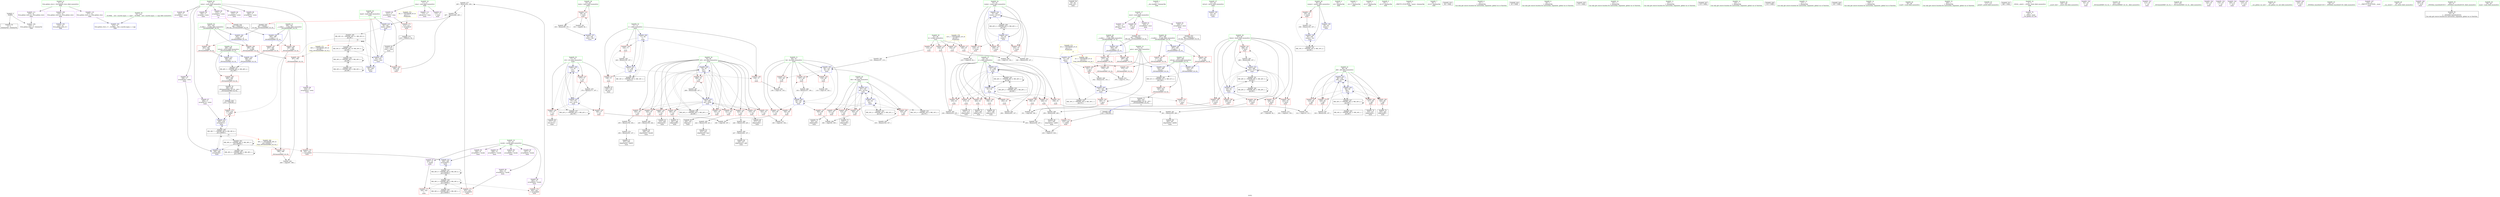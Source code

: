 digraph "SVFG" {
	label="SVFG";

	Node0x55bc95957f80 [shape=record,color=grey,label="{NodeID: 0\nNullPtr}"];
	Node0x55bc95957f80 -> Node0x55bc959839b0[style=solid];
	Node0x55bc95957f80 -> Node0x55bc95985e30[style=solid];
	Node0x55bc95992a30 [shape=record,color=grey,label="{NodeID: 277\n265 = Binary(253, 264, )\n}"];
	Node0x55bc95992a30 -> Node0x55bc95992bb0[style=solid];
	Node0x55bc95985e30 [shape=record,color=blue, style = dotted,label="{NodeID: 194\n416\<--3\nllvm.global_ctors_2\<--dummyVal\nGlob }"];
	Node0x55bc95983110 [shape=record,color=purple,label="{NodeID: 111\n416\<--31\nllvm.global_ctors_2\<--llvm.global_ctors\nGlob }"];
	Node0x55bc95983110 -> Node0x55bc95985e30[style=solid];
	Node0x55bc95981350 [shape=record,color=green,label="{NodeID: 28\n63\<--64\ntesty\<--testy_field_insensitive\nmain\n}"];
	Node0x55bc95981350 -> Node0x55bc959833b0[style=solid];
	Node0x55bc95981350 -> Node0x55bc959860d0[style=solid];
	Node0x55bc95995430 [shape=record,color=grey,label="{NodeID: 305\n119 = cmp(118, 120, )\n}"];
	Node0x55bc95987520 [shape=record,color=blue,label="{NodeID: 222\n89\<--330\nj86\<--inc99\nmain\n}"];
	Node0x55bc95987520 -> Node0x55bc9598a690[style=dashed];
	Node0x55bc95987520 -> Node0x55bc9598a760[style=dashed];
	Node0x55bc95987520 -> Node0x55bc9598a830[style=dashed];
	Node0x55bc95987520 -> Node0x55bc9598a900[style=dashed];
	Node0x55bc95987520 -> Node0x55bc95987380[style=dashed];
	Node0x55bc95987520 -> Node0x55bc95987520[style=dashed];
	Node0x55bc95987520 -> Node0x55bc959a4d80[style=dashed];
	Node0x55bc95988fd0 [shape=record,color=red,label="{NodeID: 139\n193\<--79\n\<--i20\nmain\n}"];
	Node0x55bc95988fd0 -> Node0x55bc95983e20[style=solid];
	Node0x55bc95983bb0 [shape=record,color=black,label="{NodeID: 56\n60\<--92\nmain_ret\<--\nmain\n}"];
	Node0x55bc959a6b80 [shape=record,color=black,label="{NodeID: 333\nMR_14V_2 = PHI(MR_14V_4, MR_14V_1, )\npts\{70 \}\n}"];
	Node0x55bc959a6b80 -> Node0x55bc95986270[style=dashed];
	Node0x55bc9598a690 [shape=record,color=red,label="{NodeID: 167\n310\<--89\n\<--j86\nmain\n}"];
	Node0x55bc9598a690 -> Node0x55bc95994cb0[style=solid];
	Node0x55bc95985270 [shape=record,color=purple,label="{NodeID: 84\n211\<--11\narrayidx35\<--cena\nmain\n}"];
	Node0x55bc95985270 -> Node0x55bc9598a9d0[style=solid];
	Node0x55bc9597a970 [shape=record,color=green,label="{NodeID: 1\n7\<--1\n__dso_handle\<--dummyObj\nGlob }"];
	Node0x55bc95992bb0 [shape=record,color=grey,label="{NodeID: 278\n267 = Binary(266, 265, )\n}"];
	Node0x55bc95992bb0 -> Node0x55bc95986ea0[style=solid];
	Node0x55bc95985f30 [shape=record,color=blue,label="{NodeID: 195\n61\<--92\nretval\<--\nmain\n}"];
	Node0x55bc95983210 [shape=record,color=purple,label="{NodeID: 112\n141\<--8\nadd.ptr\<--musi\nmain\n}"];
	Node0x55bc95981420 [shape=record,color=green,label="{NodeID: 29\n65\<--66\nnumer\<--numer_field_insensitive\nmain\n}"];
	Node0x55bc95981420 -> Node0x55bc95987c50[style=solid];
	Node0x55bc95981420 -> Node0x55bc95986000[style=solid];
	Node0x55bc95981420 -> Node0x55bc959861a0[style=solid];
	Node0x55bc959955b0 [shape=record,color=grey,label="{NodeID: 306\n207 = cmp(206, 92, )\n}"];
	Node0x55bc959875f0 [shape=record,color=blue,label="{NodeID: 223\n87\<--335\ni82\<--inc102\nmain\n}"];
	Node0x55bc959875f0 -> Node0x55bc9598a350[style=dashed];
	Node0x55bc959875f0 -> Node0x55bc9598a420[style=dashed];
	Node0x55bc959875f0 -> Node0x55bc9598a4f0[style=dashed];
	Node0x55bc959875f0 -> Node0x55bc9598a5c0[style=dashed];
	Node0x55bc959875f0 -> Node0x55bc959872b0[style=dashed];
	Node0x55bc959875f0 -> Node0x55bc959875f0[style=dashed];
	Node0x55bc959875f0 -> Node0x55bc959a9880[style=dashed];
	Node0x55bc959890a0 [shape=record,color=red,label="{NodeID: 140\n209\<--79\n\<--i20\nmain\n}"];
	Node0x55bc959890a0 -> Node0x55bc95983fc0[style=solid];
	Node0x55bc95983c80 [shape=record,color=black,label="{NodeID: 57\n139\<--138\nidx.ext\<--\nmain\n}"];
	Node0x55bc959a7080 [shape=record,color=black,label="{NodeID: 334\nMR_16V_2 = PHI(MR_16V_4, MR_16V_1, )\npts\{72 \}\n}"];
	Node0x55bc959a7080 -> Node0x55bc95986340[style=dashed];
	Node0x55bc9598a760 [shape=record,color=red,label="{NodeID: 168\n317\<--89\n\<--j86\nmain\n}"];
	Node0x55bc9598a760 -> Node0x55bc95984a50[style=solid];
	Node0x55bc95985340 [shape=record,color=purple,label="{NodeID: 85\n247\<--14\narrayidx50\<--wynik\nmain\n}"];
	Node0x55bc9595e1e0 [shape=record,color=green,label="{NodeID: 2\n19\<--1\n.str\<--dummyObj\nGlob }"];
	Node0x55bc95992d30 [shape=record,color=grey,label="{NodeID: 279\n106 = Binary(105, 107, )\n}"];
	Node0x55bc95992d30 -> Node0x55bc959861a0[style=solid];
	Node0x55bc95986000 [shape=record,color=blue,label="{NodeID: 196\n65\<--92\nnumer\<--\nmain\n}"];
	Node0x55bc95986000 -> Node0x55bc959a6680[style=dashed];
	Node0x55bc959832e0 [shape=record,color=purple,label="{NodeID: 113\n173\<--11\nadd.ptr15\<--cena\nmain\n}"];
	Node0x55bc959814f0 [shape=record,color=green,label="{NodeID: 30\n67\<--68\nk\<--k_field_insensitive\nmain\n}"];
	Node0x55bc959814f0 -> Node0x55bc95987d20[style=solid];
	Node0x55bc959814f0 -> Node0x55bc95987df0[style=solid];
	Node0x55bc959814f0 -> Node0x55bc95987ec0[style=solid];
	Node0x55bc959814f0 -> Node0x55bc95987f90[style=solid];
	Node0x55bc95995730 [shape=record,color=grey,label="{NodeID: 307\n219 = cmp(218, 92, )\n}"];
	Node0x55bc959876c0 [shape=record,color=blue,label="{NodeID: 224\n75\<--340\nrunda\<--inc105\nmain\n}"];
	Node0x55bc959876c0 -> Node0x55bc95988a20[style=dashed];
	Node0x55bc959876c0 -> Node0x55bc95988af0[style=dashed];
	Node0x55bc959876c0 -> Node0x55bc95988bc0[style=dashed];
	Node0x55bc959876c0 -> Node0x55bc959876c0[style=dashed];
	Node0x55bc959876c0 -> Node0x55bc959a7a80[style=dashed];
	Node0x55bc95989170 [shape=record,color=red,label="{NodeID: 141\n221\<--79\n\<--i20\nmain\n}"];
	Node0x55bc95989170 -> Node0x55bc95993630[style=solid];
	Node0x55bc95983d50 [shape=record,color=black,label="{NodeID: 58\n171\<--170\nidx.ext14\<--\nmain\n}"];
	Node0x55bc959a7580 [shape=record,color=black,label="{NodeID: 335\nMR_18V_2 = PHI(MR_18V_4, MR_18V_1, )\npts\{74 \}\n}"];
	Node0x55bc959a7580 -> Node0x55bc959864e0[style=dashed];
	Node0x55bc9598a830 [shape=record,color=red,label="{NodeID: 169\n324\<--89\n\<--j86\nmain\n}"];
	Node0x55bc9598a830 -> Node0x55bc95984bf0[style=solid];
	Node0x55bc95985410 [shape=record,color=purple,label="{NodeID: 86\n252\<--14\narrayidx53\<--wynik\nmain\n}"];
	Node0x55bc95985410 -> Node0x55bc9598ab70[style=solid];
	Node0x55bc9595b9c0 [shape=record,color=green,label="{NodeID: 3\n21\<--1\n.str.1\<--dummyObj\nGlob }"];
	Node0x55bc959b0180 [shape=record,color=black,label="{NodeID: 363\nMR_41V_3 = PHI(MR_41V_4, MR_41V_2, )\npts\{364 \}\n}"];
	Node0x55bc959b0180 -> Node0x55bc9598af80[style=dashed];
	Node0x55bc95992eb0 [shape=record,color=grey,label="{NodeID: 280\n226 = Binary(159, 225, )\n}"];
	Node0x55bc95992eb0 -> Node0x55bc95994530[style=solid];
	Node0x55bc959860d0 [shape=record,color=blue,label="{NodeID: 197\n63\<--100\ntesty\<--dec\nmain\n}"];
	Node0x55bc959860d0 -> Node0x55bc959833b0[style=dashed];
	Node0x55bc959860d0 -> Node0x55bc959860d0[style=dashed];
	Node0x55bc959833b0 [shape=record,color=red,label="{NodeID: 114\n99\<--63\n\<--testy\nmain\n}"];
	Node0x55bc959833b0 -> Node0x55bc959937b0[style=solid];
	Node0x55bc959833b0 -> Node0x55bc95994e30[style=solid];
	Node0x55bc959815c0 [shape=record,color=green,label="{NodeID: 31\n69\<--70\nile\<--ile_field_insensitive\nmain\n}"];
	Node0x55bc959815c0 -> Node0x55bc95988060[style=solid];
	Node0x55bc959815c0 -> Node0x55bc95988130[style=solid];
	Node0x55bc959815c0 -> Node0x55bc95988200[style=solid];
	Node0x55bc959815c0 -> Node0x55bc959882d0[style=solid];
	Node0x55bc959815c0 -> Node0x55bc959883a0[style=solid];
	Node0x55bc959815c0 -> Node0x55bc95988470[style=solid];
	Node0x55bc959815c0 -> Node0x55bc95986270[style=solid];
	Node0x55bc959815c0 -> Node0x55bc95986680[style=solid];
	Node0x55bc959958b0 [shape=record,color=grey,label="{NodeID: 308\n155 = cmp(153, 154, )\n}"];
	Node0x55bc95987790 [shape=record,color=blue,label="{NodeID: 225\n365\<--361\n__a.addr\<--__a\n_ZSt3minIiERKT_S2_S2_\n}"];
	Node0x55bc95987790 -> Node0x55bc9598b050[style=dashed];
	Node0x55bc95987790 -> Node0x55bc9598b120[style=dashed];
	Node0x55bc95989240 [shape=record,color=red,label="{NodeID: 142\n225\<--79\n\<--i20\nmain\n}"];
	Node0x55bc95989240 -> Node0x55bc95992eb0[style=solid];
	Node0x55bc95983e20 [shape=record,color=black,label="{NodeID: 59\n194\<--193\nidxprom\<--\nmain\n}"];
	Node0x55bc959a7a80 [shape=record,color=black,label="{NodeID: 336\nMR_20V_2 = PHI(MR_20V_4, MR_20V_1, )\npts\{76 \}\n}"];
	Node0x55bc959a7a80 -> Node0x55bc959865b0[style=dashed];
	Node0x55bc9598a900 [shape=record,color=red,label="{NodeID: 170\n329\<--89\n\<--j86\nmain\n}"];
	Node0x55bc9598a900 -> Node0x55bc95994830[style=solid];
	Node0x55bc959854e0 [shape=record,color=purple,label="{NodeID: 87\n258\<--14\narrayidx57\<--wynik\nmain\n}"];
	Node0x55bc9595ba50 [shape=record,color=green,label="{NodeID: 4\n23\<--1\n.str.2\<--dummyObj\nGlob }"];
	Node0x55bc95993030 [shape=record,color=grey,label="{NodeID: 281\n261 = Binary(259, 260, )\n}"];
	Node0x55bc95993030 -> Node0x55bc95984570[style=solid];
	Node0x55bc959861a0 [shape=record,color=blue,label="{NodeID: 198\n65\<--106\nnumer\<--inc\nmain\n}"];
	Node0x55bc959861a0 -> Node0x55bc959a6680[style=dashed];
	Node0x55bc95987c50 [shape=record,color=red,label="{NodeID: 115\n105\<--65\n\<--numer\nmain\n}"];
	Node0x55bc95987c50 -> Node0x55bc95992d30[style=solid];
	Node0x55bc95981690 [shape=record,color=green,label="{NodeID: 32\n71\<--72\ni\<--i_field_insensitive\nmain\n}"];
	Node0x55bc95981690 -> Node0x55bc95988540[style=solid];
	Node0x55bc95981690 -> Node0x55bc95988610[style=solid];
	Node0x55bc95981690 -> Node0x55bc959886e0[style=solid];
	Node0x55bc95981690 -> Node0x55bc95986340[style=solid];
	Node0x55bc95981690 -> Node0x55bc95986410[style=solid];
	Node0x55bc95995a30 [shape=record,color=grey,label="{NodeID: 309\n191 = cmp(189, 190, )\n}"];
	Node0x55bc95987860 [shape=record,color=blue,label="{NodeID: 226\n367\<--362\n__b.addr\<--__b\n_ZSt3minIiERKT_S2_S2_\n}"];
	Node0x55bc95987860 -> Node0x55bc9598b1f0[style=dashed];
	Node0x55bc95987860 -> Node0x55bc9598b2c0[style=dashed];
	Node0x55bc95989310 [shape=record,color=red,label="{NodeID: 143\n244\<--79\n\<--i20\nmain\n}"];
	Node0x55bc95989310 -> Node0x55bc95993c30[style=solid];
	Node0x55bc95983ef0 [shape=record,color=black,label="{NodeID: 60\n197\<--196\nidxprom27\<--\nmain\n}"];
	Node0x55bc959a7f80 [shape=record,color=black,label="{NodeID: 337\nMR_22V_2 = PHI(MR_22V_3, MR_22V_1, )\npts\{78 \}\n}"];
	Node0x55bc959a7f80 -> Node0x55bc95986820[style=dashed];
	Node0x55bc959a7f80 -> Node0x55bc959a7f80[style=dashed];
	Node0x55bc9598a9d0 [shape=record,color=red,label="{NodeID: 171\n212\<--211\n\<--arrayidx35\nmain\n}"];
	Node0x55bc9598a9d0 -> Node0x55bc95992010[style=solid];
	Node0x55bc959855b0 [shape=record,color=purple,label="{NodeID: 88\n263\<--14\narrayidx60\<--wynik\nmain\n}"];
	Node0x55bc959855b0 -> Node0x55bc9598ac40[style=solid];
	Node0x55bc9595bae0 [shape=record,color=green,label="{NodeID: 5\n25\<--1\n.str.3\<--dummyObj\nGlob }"];
	Node0x55bc959931b0 [shape=record,color=grey,label="{NodeID: 282\n116 = Binary(107, 115, )\n}"];
	Node0x55bc959931b0 -> Node0x55bc95986270[style=solid];
	Node0x55bc95986270 [shape=record,color=blue,label="{NodeID: 199\n69\<--116\nile\<--shl\nmain\n}"];
	Node0x55bc95986270 -> Node0x55bc95988060[style=dashed];
	Node0x55bc95986270 -> Node0x55bc95988130[style=dashed];
	Node0x55bc95986270 -> Node0x55bc95988200[style=dashed];
	Node0x55bc95986270 -> Node0x55bc95986680[style=dashed];
	Node0x55bc95986270 -> Node0x55bc959a6b80[style=dashed];
	Node0x55bc95987d20 [shape=record,color=red,label="{NodeID: 116\n115\<--67\n\<--k\nmain\n}"];
	Node0x55bc95987d20 -> Node0x55bc959931b0[style=solid];
	Node0x55bc95981760 [shape=record,color=green,label="{NodeID: 33\n73\<--74\ngora\<--gora_field_insensitive\nmain\n}"];
	Node0x55bc95981760 -> Node0x55bc959887b0[style=solid];
	Node0x55bc95981760 -> Node0x55bc95988880[style=solid];
	Node0x55bc95981760 -> Node0x55bc95988950[style=solid];
	Node0x55bc95981760 -> Node0x55bc959864e0[style=solid];
	Node0x55bc95981760 -> Node0x55bc95986750[style=solid];
	Node0x55bc95995bb0 [shape=record,color=grey,label="{NodeID: 310\n375 = cmp(372, 374, )\n}"];
	Node0x55bc95987930 [shape=record,color=blue,label="{NodeID: 227\n363\<--377\nretval\<--\n_ZSt3minIiERKT_S2_S2_\n}"];
	Node0x55bc95987930 -> Node0x55bc959b0180[style=dashed];
	Node0x55bc959893e0 [shape=record,color=red,label="{NodeID: 144\n254\<--79\n\<--i20\nmain\n}"];
	Node0x55bc959893e0 -> Node0x55bc959928b0[style=solid];
	Node0x55bc95983fc0 [shape=record,color=black,label="{NodeID: 61\n210\<--209\nidxprom34\<--\nmain\n}"];
	Node0x55bc959a8480 [shape=record,color=black,label="{NodeID: 338\nMR_24V_2 = PHI(MR_24V_3, MR_24V_1, )\npts\{80 \}\n}"];
	Node0x55bc959a8480 -> Node0x55bc959869c0[style=dashed];
	Node0x55bc959a8480 -> Node0x55bc959a8480[style=dashed];
	Node0x55bc9598aaa0 [shape=record,color=red,label="{NodeID: 172\n233\<--230\n\<--call44\nmain\n}"];
	Node0x55bc9598aaa0 -> Node0x55bc95995d30[style=solid];
	Node0x55bc95985680 [shape=record,color=purple,label="{NodeID: 89\n323\<--14\narrayidx95\<--wynik\nmain\n}"];
	Node0x55bc959801b0 [shape=record,color=green,label="{NodeID: 6\n27\<--1\n__PRETTY_FUNCTION__.main\<--dummyObj\nGlob }"];
	Node0x55bc959b1280 [shape=record,color=yellow,style=double,label="{NodeID: 366\n2V_1 = ENCHI(MR_2V_0)\npts\{10 \}\nFun[_ZSt3minIiERKT_S2_S2_]}"];
	Node0x55bc959b1280 -> Node0x55bc9598b390[style=dashed];
	Node0x55bc959b1280 -> Node0x55bc9598b460[style=dashed];
	Node0x55bc95993330 [shape=record,color=grey,label="{NodeID: 283\n146 = Binary(145, 107, )\n}"];
	Node0x55bc95993330 -> Node0x55bc95986410[style=solid];
	Node0x55bc95986340 [shape=record,color=blue,label="{NodeID: 200\n71\<--92\ni\<--\nmain\n}"];
	Node0x55bc95986340 -> Node0x55bc95988540[style=dashed];
	Node0x55bc95986340 -> Node0x55bc95988610[style=dashed];
	Node0x55bc95986340 -> Node0x55bc959886e0[style=dashed];
	Node0x55bc95986340 -> Node0x55bc95986410[style=dashed];
	Node0x55bc95986340 -> Node0x55bc959a7080[style=dashed];
	Node0x55bc95987df0 [shape=record,color=red,label="{NodeID: 117\n149\<--67\n\<--k\nmain\n}"];
	Node0x55bc95987df0 -> Node0x55bc959864e0[style=solid];
	Node0x55bc95981830 [shape=record,color=green,label="{NodeID: 34\n75\<--76\nrunda\<--runda_field_insensitive\nmain\n}"];
	Node0x55bc95981830 -> Node0x55bc95988a20[style=solid];
	Node0x55bc95981830 -> Node0x55bc95988af0[style=solid];
	Node0x55bc95981830 -> Node0x55bc95988bc0[style=solid];
	Node0x55bc95981830 -> Node0x55bc959865b0[style=solid];
	Node0x55bc95981830 -> Node0x55bc959876c0[style=solid];
	Node0x55bc95995d30 [shape=record,color=grey,label="{NodeID: 311\n239 = cmp(233, 238, )\n}"];
	Node0x55bc95987a00 [shape=record,color=blue,label="{NodeID: 228\n363\<--380\nretval\<--\n_ZSt3minIiERKT_S2_S2_\n}"];
	Node0x55bc95987a00 -> Node0x55bc959b0180[style=dashed];
	Node0x55bc959894b0 [shape=record,color=red,label="{NodeID: 145\n270\<--79\n\<--i20\nmain\n}"];
	Node0x55bc959894b0 -> Node0x55bc95984640[style=solid];
	Node0x55bc95984090 [shape=record,color=black,label="{NodeID: 62\n216\<--215\nconv\<--cond\nmain\n}"];
	Node0x55bc95984090 -> Node0x55bc95986d00[style=solid];
	Node0x55bc959a8980 [shape=record,color=black,label="{NodeID: 339\nMR_26V_2 = PHI(MR_26V_3, MR_26V_1, )\npts\{82 \}\n}"];
	Node0x55bc959a8980 -> Node0x55bc959a3580[style=dashed];
	Node0x55bc9598ab70 [shape=record,color=red,label="{NodeID: 173\n253\<--252\n\<--arrayidx53\nmain\n}"];
	Node0x55bc9598ab70 -> Node0x55bc95992a30[style=solid];
	Node0x55bc95985750 [shape=record,color=purple,label="{NodeID: 90\n326\<--14\narrayidx97\<--wynik\nmain\n}"];
	Node0x55bc95985750 -> Node0x55bc95987450[style=solid];
	Node0x55bc95980240 [shape=record,color=green,label="{NodeID: 7\n29\<--1\n.str.4\<--dummyObj\nGlob }"];
	Node0x55bc959934b0 [shape=record,color=grey,label="{NodeID: 284\n294 = Binary(293, 107, )\n}"];
	Node0x55bc959934b0 -> Node0x55bc95987110[style=solid];
	Node0x55bc95986410 [shape=record,color=blue,label="{NodeID: 201\n71\<--146\ni\<--inc5\nmain\n}"];
	Node0x55bc95986410 -> Node0x55bc95988540[style=dashed];
	Node0x55bc95986410 -> Node0x55bc95988610[style=dashed];
	Node0x55bc95986410 -> Node0x55bc959886e0[style=dashed];
	Node0x55bc95986410 -> Node0x55bc95986410[style=dashed];
	Node0x55bc95986410 -> Node0x55bc959a7080[style=dashed];
	Node0x55bc95987ec0 [shape=record,color=red,label="{NodeID: 118\n154\<--67\n\<--k\nmain\n}"];
	Node0x55bc95987ec0 -> Node0x55bc959958b0[style=solid];
	Node0x55bc95981900 [shape=record,color=green,label="{NodeID: 35\n77\<--78\ni10\<--i10_field_insensitive\nmain\n}"];
	Node0x55bc95981900 -> Node0x55bc95988c90[style=solid];
	Node0x55bc95981900 -> Node0x55bc95988d60[style=solid];
	Node0x55bc95981900 -> Node0x55bc95988e30[style=solid];
	Node0x55bc95981900 -> Node0x55bc95986820[style=solid];
	Node0x55bc95981900 -> Node0x55bc959868f0[style=solid];
	Node0x55bc95995eb0 [shape=record,color=grey,label="{NodeID: 312\n204 = cmp(203, 159, )\n}"];
	Node0x55bc95987ad0 [shape=record,color=blue,label="{NodeID: 229\n390\<--386\n__a.addr\<--__a\n_ZSt3minIxERKT_S2_S2_\n}"];
	Node0x55bc95987ad0 -> Node0x55bc9598b600[style=dashed];
	Node0x55bc95987ad0 -> Node0x55bc9598b6d0[style=dashed];
	Node0x55bc95989580 [shape=record,color=red,label="{NodeID: 146\n280\<--79\n\<--i20\nmain\n}"];
	Node0x55bc95989580 -> Node0x55bc959847e0[style=solid];
	Node0x55bc95984160 [shape=record,color=black,label="{NodeID: 63\n223\<--222\nidxprom39\<--mul\nmain\n}"];
	Node0x55bc959c9f40 [shape=record,color=black,label="{NodeID: 423\n94 = PHI()\n}"];
	Node0x55bc959a8e80 [shape=record,color=black,label="{NodeID: 340\nMR_28V_2 = PHI(MR_28V_3, MR_28V_1, )\npts\{84 \}\n}"];
	Node0x55bc959a8e80 -> Node0x55bc959a8e80[style=dashed];
	Node0x55bc959a8e80 -> Node0x55bc959ac580[style=dashed];
	Node0x55bc9598ac40 [shape=record,color=red,label="{NodeID: 174\n264\<--263\n\<--arrayidx60\nmain\n}"];
	Node0x55bc9598ac40 -> Node0x55bc95992a30[style=solid];
	Node0x55bc95985820 [shape=record,color=purple,label="{NodeID: 91\n343\<--14\n\<--wynik\nmain\n}"];
	Node0x55bc95985820 -> Node0x55bc9598aeb0[style=solid];
	Node0x55bc959802d0 [shape=record,color=green,label="{NodeID: 8\n32\<--1\n\<--dummyObj\nCan only get source location for instruction, argument, global var or function.}"];
	Node0x55bc959b1440 [shape=record,color=yellow,style=double,label="{NodeID: 368\n38V_1 = ENCHI(MR_38V_0)\npts\{180000 \}\nFun[_ZSt3minIxERKT_S2_S2_]}"];
	Node0x55bc959b1440 -> Node0x55bc9598ba10[style=dashed];
	Node0x55bc95993630 [shape=record,color=grey,label="{NodeID: 285\n222 = Binary(159, 221, )\n}"];
	Node0x55bc95993630 -> Node0x55bc95984160[style=solid];
	Node0x55bc959864e0 [shape=record,color=blue,label="{NodeID: 202\n73\<--149\ngora\<--\nmain\n}"];
	Node0x55bc959864e0 -> Node0x55bc959887b0[style=dashed];
	Node0x55bc959864e0 -> Node0x55bc95986750[style=dashed];
	Node0x55bc959864e0 -> Node0x55bc959a7580[style=dashed];
	Node0x55bc95987f90 [shape=record,color=red,label="{NodeID: 119\n234\<--67\n\<--k\nmain\n}"];
	Node0x55bc95987f90 -> Node0x55bc959940b0[style=solid];
	Node0x55bc959819d0 [shape=record,color=green,label="{NodeID: 36\n79\<--80\ni20\<--i20_field_insensitive\nmain\n}"];
	Node0x55bc959819d0 -> Node0x55bc95988f00[style=solid];
	Node0x55bc959819d0 -> Node0x55bc95988fd0[style=solid];
	Node0x55bc959819d0 -> Node0x55bc959890a0[style=solid];
	Node0x55bc959819d0 -> Node0x55bc95989170[style=solid];
	Node0x55bc959819d0 -> Node0x55bc95989240[style=solid];
	Node0x55bc959819d0 -> Node0x55bc95989310[style=solid];
	Node0x55bc959819d0 -> Node0x55bc959893e0[style=solid];
	Node0x55bc959819d0 -> Node0x55bc959894b0[style=solid];
	Node0x55bc959819d0 -> Node0x55bc95989580[style=solid];
	Node0x55bc959819d0 -> Node0x55bc95989650[style=solid];
	Node0x55bc959819d0 -> Node0x55bc959869c0[style=solid];
	Node0x55bc959819d0 -> Node0x55bc959871e0[style=solid];
	Node0x55bc95996030 [shape=record,color=grey,label="{NodeID: 313\n185 = cmp(183, 184, )\n}"];
	Node0x55bc95987ba0 [shape=record,color=blue,label="{NodeID: 230\n392\<--387\n__b.addr\<--__b\n_ZSt3minIxERKT_S2_S2_\n}"];
	Node0x55bc95987ba0 -> Node0x55bc9598b7a0[style=dashed];
	Node0x55bc95987ba0 -> Node0x55bc9598b870[style=dashed];
	Node0x55bc95989650 [shape=record,color=red,label="{NodeID: 147\n298\<--79\n\<--i20\nmain\n}"];
	Node0x55bc95989650 -> Node0x55bc95993930[style=solid];
	Node0x55bc95984230 [shape=record,color=black,label="{NodeID: 64\n228\<--227\nidxprom42\<--add\nmain\n}"];
	Node0x55bc959ca040 [shape=record,color=black,label="{NodeID: 424\n43 = PHI()\n}"];
	Node0x55bc959a9380 [shape=record,color=black,label="{NodeID: 341\nMR_30V_2 = PHI(MR_30V_3, MR_30V_1, )\npts\{86 \}\n}"];
	Node0x55bc959a9380 -> Node0x55bc959a9380[style=dashed];
	Node0x55bc959a9380 -> Node0x55bc959aca80[style=dashed];
	Node0x55bc9598ad10 [shape=record,color=red,label="{NodeID: 175\n279\<--276\n\<--call68\nmain\n}"];
	Node0x55bc9598ad10 -> Node0x55bc95986f70[style=solid];
	Node0x55bc959858f0 [shape=record,color=purple,label="{NodeID: 92\n195\<--17\narrayidx\<--nowy\nmain\n}"];
	Node0x55bc95980360 [shape=record,color=green,label="{NodeID: 9\n92\<--1\n\<--dummyObj\nCan only get source location for instruction, argument, global var or function.}"];
	Node0x55bc959937b0 [shape=record,color=grey,label="{NodeID: 286\n100 = Binary(99, 101, )\n}"];
	Node0x55bc959937b0 -> Node0x55bc959860d0[style=solid];
	Node0x55bc959865b0 [shape=record,color=blue,label="{NodeID: 203\n75\<--92\nrunda\<--\nmain\n}"];
	Node0x55bc959865b0 -> Node0x55bc95988a20[style=dashed];
	Node0x55bc959865b0 -> Node0x55bc95988af0[style=dashed];
	Node0x55bc959865b0 -> Node0x55bc95988bc0[style=dashed];
	Node0x55bc959865b0 -> Node0x55bc959876c0[style=dashed];
	Node0x55bc959865b0 -> Node0x55bc959a7a80[style=dashed];
	Node0x55bc95988060 [shape=record,color=red,label="{NodeID: 120\n118\<--69\n\<--ile\nmain\n}"];
	Node0x55bc95988060 -> Node0x55bc95995430[style=solid];
	Node0x55bc95981aa0 [shape=record,color=green,label="{NodeID: 37\n81\<--82\nj\<--j_field_insensitive\nmain\n}"];
	Node0x55bc95981aa0 -> Node0x55bc95989720[style=solid];
	Node0x55bc95981aa0 -> Node0x55bc959897f0[style=solid];
	Node0x55bc95981aa0 -> Node0x55bc959898c0[style=solid];
	Node0x55bc95981aa0 -> Node0x55bc95989990[style=solid];
	Node0x55bc95981aa0 -> Node0x55bc95989a60[style=solid];
	Node0x55bc95981aa0 -> Node0x55bc95989b30[style=solid];
	Node0x55bc95981aa0 -> Node0x55bc95989c00[style=solid];
	Node0x55bc95981aa0 -> Node0x55bc95989cd0[style=solid];
	Node0x55bc95981aa0 -> Node0x55bc95986a90[style=solid];
	Node0x55bc95981aa0 -> Node0x55bc95987110[style=solid];
	Node0x55bc9598fb40 [shape=record,color=blue,label="{NodeID: 231\n388\<--402\nretval\<--\n_ZSt3minIxERKT_S2_S2_\n}"];
	Node0x55bc9598fb40 -> Node0x55bc959a1780[style=dashed];
	Node0x55bc95989720 [shape=record,color=red,label="{NodeID: 148\n189\<--81\n\<--j\nmain\n}"];
	Node0x55bc95989720 -> Node0x55bc95995a30[style=solid];
	Node0x55bc95984300 [shape=record,color=black,label="{NodeID: 65\n246\<--245\nidxprom49\<--mul48\nmain\n}"];
	Node0x55bc959ca140 [shape=record,color=black,label="{NodeID: 425\n175 = PHI()\n}"];
	Node0x55bc959a9880 [shape=record,color=black,label="{NodeID: 342\nMR_32V_2 = PHI(MR_32V_3, MR_32V_1, )\npts\{88 \}\n}"];
	Node0x55bc959a9880 -> Node0x55bc959872b0[style=dashed];
	Node0x55bc959a9880 -> Node0x55bc959a9880[style=dashed];
	Node0x55bc9598ade0 [shape=record,color=red,label="{NodeID: 176\n320\<--319\n\<--arrayidx93\nmain\n}"];
	Node0x55bc9598ade0 -> Node0x55bc95987450[style=solid];
	Node0x55bc959859c0 [shape=record,color=purple,label="{NodeID: 93\n198\<--17\narrayidx28\<--nowy\nmain\n}"];
	Node0x55bc959859c0 -> Node0x55bc95986b60[style=solid];
	Node0x55bc959803f0 [shape=record,color=green,label="{NodeID: 10\n101\<--1\n\<--dummyObj\nCan only get source location for instruction, argument, global var or function.}"];
	Node0x55bc95993930 [shape=record,color=grey,label="{NodeID: 287\n299 = Binary(298, 107, )\n}"];
	Node0x55bc95993930 -> Node0x55bc959871e0[style=solid];
	Node0x55bc95986680 [shape=record,color=blue,label="{NodeID: 204\n69\<--158\nile\<--div\nmain\n}"];
	Node0x55bc95986680 -> Node0x55bc95988200[style=dashed];
	Node0x55bc95986680 -> Node0x55bc959882d0[style=dashed];
	Node0x55bc95986680 -> Node0x55bc959883a0[style=dashed];
	Node0x55bc95986680 -> Node0x55bc95988470[style=dashed];
	Node0x55bc95986680 -> Node0x55bc95986680[style=dashed];
	Node0x55bc95986680 -> Node0x55bc959a6b80[style=dashed];
	Node0x55bc95988130 [shape=record,color=red,label="{NodeID: 121\n135\<--69\n\<--ile\nmain\n}"];
	Node0x55bc95988130 -> Node0x55bc959952b0[style=solid];
	Node0x55bc95981b70 [shape=record,color=green,label="{NodeID: 38\n83\<--84\nbiore\<--biore_field_insensitive\nmain\n}"];
	Node0x55bc95981b70 -> Node0x55bc95989da0[style=solid];
	Node0x55bc95981b70 -> Node0x55bc95989e70[style=solid];
	Node0x55bc95981b70 -> Node0x55bc95989f40[style=solid];
	Node0x55bc95981b70 -> Node0x55bc9598a010[style=solid];
	Node0x55bc95981b70 -> Node0x55bc9598a0e0[style=solid];
	Node0x55bc95981b70 -> Node0x55bc9598a1b0[style=solid];
	Node0x55bc95981b70 -> Node0x55bc95986c30[style=solid];
	Node0x55bc95981b70 -> Node0x55bc95987040[style=solid];
	Node0x55bc9598fc10 [shape=record,color=blue,label="{NodeID: 232\n388\<--405\nretval\<--\n_ZSt3minIxERKT_S2_S2_\n}"];
	Node0x55bc9598fc10 -> Node0x55bc959a1780[style=dashed];
	Node0x55bc959897f0 [shape=record,color=red,label="{NodeID: 149\n196\<--81\n\<--j\nmain\n}"];
	Node0x55bc959897f0 -> Node0x55bc95983ef0[style=solid];
	Node0x55bc959843d0 [shape=record,color=black,label="{NodeID: 66\n251\<--250\nidxprom52\<--add51\nmain\n}"];
	Node0x55bc959ca240 [shape=record,color=black,label="{NodeID: 426\n230 = PHI(360, )\n}"];
	Node0x55bc959ca240 -> Node0x55bc9598aaa0[style=solid];
	Node0x55bc959a9d80 [shape=record,color=black,label="{NodeID: 343\nMR_34V_2 = PHI(MR_34V_3, MR_34V_1, )\npts\{90 \}\n}"];
	Node0x55bc959a9d80 -> Node0x55bc959a4d80[style=dashed];
	Node0x55bc9598aeb0 [shape=record,color=red,label="{NodeID: 177\n344\<--343\n\<--\nmain\n}"];
	Node0x55bc95985a90 [shape=record,color=purple,label="{NodeID: 94\n272\<--17\narrayidx65\<--nowy\nmain\n}"];
	Node0x55bc95980480 [shape=record,color=green,label="{NodeID: 11\n107\<--1\n\<--dummyObj\nCan only get source location for instruction, argument, global var or function.}"];
	Node0x55bc959b1710 [shape=record,color=yellow,style=double,label="{NodeID: 371\n30V_1 = ENCHI(MR_30V_0)\npts\{86 \}\nFun[_ZSt3minIxERKT_S2_S2_]}"];
	Node0x55bc959b1710 -> Node0x55bc9598b940[style=dashed];
	Node0x55bc95993ab0 [shape=record,color=grey,label="{NodeID: 288\n250 = Binary(248, 249, )\n}"];
	Node0x55bc95993ab0 -> Node0x55bc959843d0[style=solid];
	Node0x55bc95986750 [shape=record,color=blue,label="{NodeID: 205\n73\<--162\ngora\<--dec9\nmain\n}"];
	Node0x55bc95986750 -> Node0x55bc959887b0[style=dashed];
	Node0x55bc95986750 -> Node0x55bc95988880[style=dashed];
	Node0x55bc95986750 -> Node0x55bc95988950[style=dashed];
	Node0x55bc95986750 -> Node0x55bc95986750[style=dashed];
	Node0x55bc95986750 -> Node0x55bc959a7580[style=dashed];
	Node0x55bc95988200 [shape=record,color=red,label="{NodeID: 122\n157\<--69\n\<--ile\nmain\n}"];
	Node0x55bc95988200 -> Node0x55bc959949b0[style=solid];
	Node0x55bc95981c40 [shape=record,color=green,label="{NodeID: 39\n85\<--86\nkand\<--kand_field_insensitive\nmain\n|{|<s4>10}}"];
	Node0x55bc95981c40 -> Node0x55bc9598a280[style=solid];
	Node0x55bc95981c40 -> Node0x55bc95986d00[style=solid];
	Node0x55bc95981c40 -> Node0x55bc95986dd0[style=solid];
	Node0x55bc95981c40 -> Node0x55bc95986ea0[style=solid];
	Node0x55bc95981c40:s4 -> Node0x55bc959cacf0[style=solid,color=red];
	Node0x55bc959898c0 [shape=record,color=red,label="{NodeID: 150\n235\<--81\n\<--j\nmain\n}"];
	Node0x55bc959898c0 -> Node0x55bc959940b0[style=solid];
	Node0x55bc959844a0 [shape=record,color=black,label="{NodeID: 67\n257\<--256\nidxprom56\<--add55\nmain\n}"];
	Node0x55bc959ca430 [shape=record,color=black,label="{NodeID: 427\n110 = PHI()\n}"];
	Node0x55bc959aa280 [shape=record,color=black,label="{NodeID: 344\nMR_36V_2 = PHI(MR_36V_3, MR_36V_1, )\npts\{160000 \}\n}"];
	Node0x55bc959aa280 -> Node0x55bc959a5280[style=dashed];
	Node0x55bc9598af80 [shape=record,color=red,label="{NodeID: 178\n383\<--363\n\<--retval\n_ZSt3minIiERKT_S2_S2_\n}"];
	Node0x55bc9598af80 -> Node0x55bc95984cc0[style=solid];
	Node0x55bc95985b60 [shape=record,color=purple,label="{NodeID: 95\n275\<--17\narrayidx67\<--nowy\nmain\n|{<s0>10}}"];
	Node0x55bc95985b60:s0 -> Node0x55bc959cabb0[style=solid,color=red];
	Node0x55bc95980510 [shape=record,color=green,label="{NodeID: 12\n120\<--1\n\<--dummyObj\nCan only get source location for instruction, argument, global var or function.}"];
	Node0x55bc95993c30 [shape=record,color=grey,label="{NodeID: 289\n245 = Binary(159, 244, )\n}"];
	Node0x55bc95993c30 -> Node0x55bc95984300[style=solid];
	Node0x55bc95986820 [shape=record,color=blue,label="{NodeID: 206\n77\<--92\ni10\<--\nmain\n}"];
	Node0x55bc95986820 -> Node0x55bc95988c90[style=dashed];
	Node0x55bc95986820 -> Node0x55bc95988d60[style=dashed];
	Node0x55bc95986820 -> Node0x55bc95988e30[style=dashed];
	Node0x55bc95986820 -> Node0x55bc95986820[style=dashed];
	Node0x55bc95986820 -> Node0x55bc959868f0[style=dashed];
	Node0x55bc95986820 -> Node0x55bc959a7f80[style=dashed];
	Node0x55bc959882d0 [shape=record,color=red,label="{NodeID: 123\n167\<--69\n\<--ile\nmain\n}"];
	Node0x55bc959882d0 -> Node0x55bc95995130[style=solid];
	Node0x55bc95981d10 [shape=record,color=green,label="{NodeID: 40\n87\<--88\ni82\<--i82_field_insensitive\nmain\n}"];
	Node0x55bc95981d10 -> Node0x55bc9598a350[style=solid];
	Node0x55bc95981d10 -> Node0x55bc9598a420[style=solid];
	Node0x55bc95981d10 -> Node0x55bc9598a4f0[style=solid];
	Node0x55bc95981d10 -> Node0x55bc9598a5c0[style=solid];
	Node0x55bc95981d10 -> Node0x55bc959872b0[style=solid];
	Node0x55bc95981d10 -> Node0x55bc959875f0[style=solid];
	Node0x55bc959a1780 [shape=record,color=black,label="{NodeID: 317\nMR_48V_3 = PHI(MR_48V_4, MR_48V_2, )\npts\{389 \}\n}"];
	Node0x55bc959a1780 -> Node0x55bc9598b530[style=dashed];
	Node0x55bc95989990 [shape=record,color=red,label="{NodeID: 151\n248\<--81\n\<--j\nmain\n}"];
	Node0x55bc95989990 -> Node0x55bc95993ab0[style=solid];
	Node0x55bc95984570 [shape=record,color=black,label="{NodeID: 68\n262\<--261\nidxprom59\<--add58\nmain\n}"];
	Node0x55bc959ca500 [shape=record,color=black,label="{NodeID: 428\n114 = PHI()\n}"];
	Node0x55bc959aa780 [shape=record,color=black,label="{NodeID: 345\nMR_38V_2 = PHI(MR_38V_3, MR_38V_1, )\npts\{180000 \}\n}"];
	Node0x55bc959aa780 -> Node0x55bc959aa780[style=dashed];
	Node0x55bc959aa780 -> Node0x55bc959acf80[style=dashed];
	Node0x55bc9598b050 [shape=record,color=red,label="{NodeID: 179\n373\<--365\n\<--__a.addr\n_ZSt3minIiERKT_S2_S2_\n}"];
	Node0x55bc9598b050 -> Node0x55bc9598b460[style=solid];
	Node0x55bc95982480 [shape=record,color=purple,label="{NodeID: 96\n282\<--17\narrayidx70\<--nowy\nmain\n}"];
	Node0x55bc959805a0 [shape=record,color=green,label="{NodeID: 13\n127\<--1\n\<--dummyObj\nCan only get source location for instruction, argument, global var or function.}"];
	Node0x55bc959a3b60 [shape=record,color=yellow,style=double,label="{NodeID: 373\n2V_1 = ENCHI(MR_2V_0)\npts\{10 \}\nFun[main]|{|<s1>9}}"];
	Node0x55bc959a3b60 -> Node0x55bc9598aaa0[style=dashed];
	Node0x55bc959a3b60:s1 -> Node0x55bc959b1280[style=dashed,color=red];
	Node0x55bc95993db0 [shape=record,color=grey,label="{NodeID: 290\n289 = Binary(288, 107, )\n}"];
	Node0x55bc95993db0 -> Node0x55bc95987040[style=solid];
	Node0x55bc959868f0 [shape=record,color=blue,label="{NodeID: 207\n77\<--178\ni10\<--inc18\nmain\n}"];
	Node0x55bc959868f0 -> Node0x55bc95988c90[style=dashed];
	Node0x55bc959868f0 -> Node0x55bc95988d60[style=dashed];
	Node0x55bc959868f0 -> Node0x55bc95988e30[style=dashed];
	Node0x55bc959868f0 -> Node0x55bc95986820[style=dashed];
	Node0x55bc959868f0 -> Node0x55bc959868f0[style=dashed];
	Node0x55bc959868f0 -> Node0x55bc959a7f80[style=dashed];
	Node0x55bc959883a0 [shape=record,color=red,label="{NodeID: 124\n184\<--69\n\<--ile\nmain\n}"];
	Node0x55bc959883a0 -> Node0x55bc95996030[style=solid];
	Node0x55bc95981de0 [shape=record,color=green,label="{NodeID: 41\n89\<--90\nj86\<--j86_field_insensitive\nmain\n}"];
	Node0x55bc95981de0 -> Node0x55bc9598a690[style=solid];
	Node0x55bc95981de0 -> Node0x55bc9598a760[style=solid];
	Node0x55bc95981de0 -> Node0x55bc9598a830[style=solid];
	Node0x55bc95981de0 -> Node0x55bc9598a900[style=solid];
	Node0x55bc95981de0 -> Node0x55bc95987380[style=solid];
	Node0x55bc95981de0 -> Node0x55bc95987520[style=solid];
	Node0x55bc95989a60 [shape=record,color=red,label="{NodeID: 152\n259\<--81\n\<--j\nmain\n}"];
	Node0x55bc95989a60 -> Node0x55bc95993030[style=solid];
	Node0x55bc95984640 [shape=record,color=black,label="{NodeID: 69\n271\<--270\nidxprom64\<--\nmain\n}"];
	Node0x55bc959ca5d0 [shape=record,color=black,label="{NodeID: 429\n143 = PHI()\n}"];
	Node0x55bc9598b120 [shape=record,color=red,label="{NodeID: 180\n380\<--365\n\<--__a.addr\n_ZSt3minIiERKT_S2_S2_\n}"];
	Node0x55bc9598b120 -> Node0x55bc95987a00[style=solid];
	Node0x55bc95982550 [shape=record,color=purple,label="{NodeID: 97\n285\<--17\narrayidx72\<--nowy\nmain\n}"];
	Node0x55bc95982550 -> Node0x55bc95986f70[style=solid];
	Node0x55bc95980630 [shape=record,color=green,label="{NodeID: 14\n159\<--1\n\<--dummyObj\nCan only get source location for instruction, argument, global var or function.}"];
	Node0x55bc959a3c70 [shape=record,color=yellow,style=double,label="{NodeID: 374\n4V_1 = ENCHI(MR_4V_0)\npts\{13 \}\nFun[main]}"];
	Node0x55bc959a3c70 -> Node0x55bc9598a9d0[style=dashed];
	Node0x55bc95993f30 [shape=record,color=grey,label="{NodeID: 291\n238 = Binary(236, 237, )\n}"];
	Node0x55bc95993f30 -> Node0x55bc95995d30[style=solid];
	Node0x55bc959869c0 [shape=record,color=blue,label="{NodeID: 208\n79\<--92\ni20\<--\nmain\n}"];
	Node0x55bc959869c0 -> Node0x55bc95988f00[style=dashed];
	Node0x55bc959869c0 -> Node0x55bc95988fd0[style=dashed];
	Node0x55bc959869c0 -> Node0x55bc959890a0[style=dashed];
	Node0x55bc959869c0 -> Node0x55bc95989170[style=dashed];
	Node0x55bc959869c0 -> Node0x55bc95989240[style=dashed];
	Node0x55bc959869c0 -> Node0x55bc95989310[style=dashed];
	Node0x55bc959869c0 -> Node0x55bc959893e0[style=dashed];
	Node0x55bc959869c0 -> Node0x55bc959894b0[style=dashed];
	Node0x55bc959869c0 -> Node0x55bc95989580[style=dashed];
	Node0x55bc959869c0 -> Node0x55bc95989650[style=dashed];
	Node0x55bc959869c0 -> Node0x55bc959869c0[style=dashed];
	Node0x55bc959869c0 -> Node0x55bc959871e0[style=dashed];
	Node0x55bc959869c0 -> Node0x55bc959a8480[style=dashed];
	Node0x55bc95988470 [shape=record,color=red,label="{NodeID: 125\n305\<--69\n\<--ile\nmain\n}"];
	Node0x55bc95988470 -> Node0x55bc95994b30[style=solid];
	Node0x55bc95981eb0 [shape=record,color=green,label="{NodeID: 42\n95\<--96\nscanf\<--scanf_field_insensitive\n}"];
	Node0x55bc95989b30 [shape=record,color=red,label="{NodeID: 153\n273\<--81\n\<--j\nmain\n}"];
	Node0x55bc95989b30 -> Node0x55bc95984710[style=solid];
	Node0x55bc95984710 [shape=record,color=black,label="{NodeID: 70\n274\<--273\nidxprom66\<--\nmain\n}"];
	Node0x55bc959ca6a0 [shape=record,color=black,label="{NodeID: 430\n276 = PHI(385, )\n}"];
	Node0x55bc959ca6a0 -> Node0x55bc9598ad10[style=solid];
	Node0x55bc959ab180 [shape=record,color=black,label="{NodeID: 347\nMR_36V_5 = PHI(MR_36V_6, MR_36V_4, )\npts\{160000 \}\n}"];
	Node0x55bc959ab180 -> Node0x55bc95987450[style=dashed];
	Node0x55bc959ab180 -> Node0x55bc959a5280[style=dashed];
	Node0x55bc959ab180 -> Node0x55bc959ab180[style=dashed];
	Node0x55bc9598b1f0 [shape=record,color=red,label="{NodeID: 181\n371\<--367\n\<--__b.addr\n_ZSt3minIiERKT_S2_S2_\n}"];
	Node0x55bc9598b1f0 -> Node0x55bc9598b390[style=solid];
	Node0x55bc95982620 [shape=record,color=purple,label="{NodeID: 98\n316\<--17\narrayidx91\<--nowy\nmain\n}"];
	Node0x55bc959806c0 [shape=record,color=green,label="{NodeID: 15\n200\<--1\n\<--dummyObj\nCan only get source location for instruction, argument, global var or function.}"];
	Node0x55bc959940b0 [shape=record,color=grey,label="{NodeID: 292\n236 = Binary(234, 235, )\n}"];
	Node0x55bc959940b0 -> Node0x55bc95993f30[style=solid];
	Node0x55bc95986a90 [shape=record,color=blue,label="{NodeID: 209\n81\<--92\nj\<--\nmain\n}"];
	Node0x55bc95986a90 -> Node0x55bc95989720[style=dashed];
	Node0x55bc95986a90 -> Node0x55bc959897f0[style=dashed];
	Node0x55bc95986a90 -> Node0x55bc959898c0[style=dashed];
	Node0x55bc95986a90 -> Node0x55bc95989990[style=dashed];
	Node0x55bc95986a90 -> Node0x55bc95989a60[style=dashed];
	Node0x55bc95986a90 -> Node0x55bc95989b30[style=dashed];
	Node0x55bc95986a90 -> Node0x55bc95989c00[style=dashed];
	Node0x55bc95986a90 -> Node0x55bc95989cd0[style=dashed];
	Node0x55bc95986a90 -> Node0x55bc95986a90[style=dashed];
	Node0x55bc95986a90 -> Node0x55bc95987110[style=dashed];
	Node0x55bc95986a90 -> Node0x55bc959a3580[style=dashed];
	Node0x55bc95988540 [shape=record,color=red,label="{NodeID: 126\n134\<--71\n\<--i\nmain\n}"];
	Node0x55bc95988540 -> Node0x55bc959952b0[style=solid];
	Node0x55bc95981fb0 [shape=record,color=green,label="{NodeID: 43\n111\<--112\nprintf\<--printf_field_insensitive\n}"];
	Node0x55bc95989c00 [shape=record,color=red,label="{NodeID: 154\n283\<--81\n\<--j\nmain\n}"];
	Node0x55bc95989c00 -> Node0x55bc959848b0[style=solid];
	Node0x55bc959847e0 [shape=record,color=black,label="{NodeID: 71\n281\<--280\nidxprom69\<--\nmain\n}"];
	Node0x55bc959ca830 [shape=record,color=black,label="{NodeID: 431\n346 = PHI()\n}"];
	Node0x55bc959ab680 [shape=record,color=black,label="{NodeID: 348\nMR_30V_10 = PHI(MR_30V_11, MR_30V_9, )\npts\{86 \}\n|{|<s2>10}}"];
	Node0x55bc959ab680 -> Node0x55bc9598ad10[style=dashed];
	Node0x55bc959ab680 -> Node0x55bc959ae380[style=dashed];
	Node0x55bc959ab680:s2 -> Node0x55bc959b1710[style=dashed,color=red];
	Node0x55bc9598b2c0 [shape=record,color=red,label="{NodeID: 182\n377\<--367\n\<--__b.addr\n_ZSt3minIiERKT_S2_S2_\n}"];
	Node0x55bc9598b2c0 -> Node0x55bc95987930[style=solid];
	Node0x55bc959826f0 [shape=record,color=purple,label="{NodeID: 99\n319\<--17\narrayidx93\<--nowy\nmain\n}"];
	Node0x55bc959826f0 -> Node0x55bc9598ade0[style=solid];
	Node0x55bc95980780 [shape=record,color=green,label="{NodeID: 16\n4\<--6\n_ZStL8__ioinit\<--_ZStL8__ioinit_field_insensitive\nGlob }"];
	Node0x55bc95980780 -> Node0x55bc95984e60[style=solid];
	Node0x55bc95994230 [shape=record,color=grey,label="{NodeID: 293\n340 = Binary(339, 107, )\n}"];
	Node0x55bc95994230 -> Node0x55bc959876c0[style=solid];
	Node0x55bc95986b60 [shape=record,color=blue,label="{NodeID: 210\n198\<--200\narrayidx28\<--\nmain\n}"];
	Node0x55bc95986b60 -> Node0x55bc959ae880[style=dashed];
	Node0x55bc95988610 [shape=record,color=red,label="{NodeID: 127\n138\<--71\n\<--i\nmain\n}"];
	Node0x55bc95988610 -> Node0x55bc95983c80[style=solid];
	Node0x55bc959820b0 [shape=record,color=green,label="{NodeID: 44\n128\<--129\n__assert_fail\<--__assert_fail_field_insensitive\n}"];
	Node0x55bc95989cd0 [shape=record,color=red,label="{NodeID: 155\n293\<--81\n\<--j\nmain\n}"];
	Node0x55bc95989cd0 -> Node0x55bc959934b0[style=solid];
	Node0x55bc959848b0 [shape=record,color=black,label="{NodeID: 72\n284\<--283\nidxprom71\<--\nmain\n}"];
	Node0x55bc959ca900 [shape=record,color=black,label="{NodeID: 432\n361 = PHI(224, )\n0th arg _ZSt3minIiERKT_S2_S2_ }"];
	Node0x55bc959ca900 -> Node0x55bc95987790[style=solid];
	Node0x55bc9598b390 [shape=record,color=red,label="{NodeID: 183\n372\<--371\n\<--\n_ZSt3minIiERKT_S2_S2_\n}"];
	Node0x55bc9598b390 -> Node0x55bc95995bb0[style=solid];
	Node0x55bc959827c0 [shape=record,color=purple,label="{NodeID: 100\n93\<--19\n\<--.str\nmain\n}"];
	Node0x55bc95980880 [shape=record,color=green,label="{NodeID: 17\n8\<--10\nmusi\<--musi_field_insensitive\nGlob }"];
	Node0x55bc95980880 -> Node0x55bc95984f30[style=solid];
	Node0x55bc95980880 -> Node0x55bc95985000[style=solid];
	Node0x55bc95980880 -> Node0x55bc959850d0[style=solid];
	Node0x55bc95980880 -> Node0x55bc95983210[style=solid];
	Node0x55bc959943b0 [shape=record,color=grey,label="{NodeID: 294\n335 = Binary(334, 107, )\n}"];
	Node0x55bc959943b0 -> Node0x55bc959875f0[style=solid];
	Node0x55bc95986c30 [shape=record,color=blue,label="{NodeID: 211\n83\<--92\nbiore\<--\nmain\n}"];
	Node0x55bc95986c30 -> Node0x55bc95989da0[style=dashed];
	Node0x55bc95986c30 -> Node0x55bc95989e70[style=dashed];
	Node0x55bc95986c30 -> Node0x55bc95989f40[style=dashed];
	Node0x55bc95986c30 -> Node0x55bc9598a010[style=dashed];
	Node0x55bc95986c30 -> Node0x55bc9598a0e0[style=dashed];
	Node0x55bc95986c30 -> Node0x55bc9598a1b0[style=dashed];
	Node0x55bc95986c30 -> Node0x55bc95986c30[style=dashed];
	Node0x55bc95986c30 -> Node0x55bc95987040[style=dashed];
	Node0x55bc95986c30 -> Node0x55bc959ac580[style=dashed];
	Node0x55bc959886e0 [shape=record,color=red,label="{NodeID: 128\n145\<--71\n\<--i\nmain\n}"];
	Node0x55bc959886e0 -> Node0x55bc95993330[style=solid];
	Node0x55bc959821b0 [shape=record,color=green,label="{NodeID: 45\n231\<--232\n_ZSt3minIiERKT_S2_S2_\<--_ZSt3minIiERKT_S2_S2__field_insensitive\n}"];
	Node0x55bc95989da0 [shape=record,color=red,label="{NodeID: 156\n203\<--83\n\<--biore\nmain\n}"];
	Node0x55bc95989da0 -> Node0x55bc95995eb0[style=solid];
	Node0x55bc95984980 [shape=record,color=black,label="{NodeID: 73\n315\<--314\nidxprom90\<--\nmain\n}"];
	Node0x55bc959caa70 [shape=record,color=black,label="{NodeID: 433\n362 = PHI(229, )\n1st arg _ZSt3minIiERKT_S2_S2_ }"];
	Node0x55bc959caa70 -> Node0x55bc95987860[style=solid];
	Node0x55bc9598b460 [shape=record,color=red,label="{NodeID: 184\n374\<--373\n\<--\n_ZSt3minIiERKT_S2_S2_\n}"];
	Node0x55bc9598b460 -> Node0x55bc95995bb0[style=solid];
	Node0x55bc95982890 [shape=record,color=purple,label="{NodeID: 101\n113\<--19\n\<--.str\nmain\n}"];
	Node0x55bc95980980 [shape=record,color=green,label="{NodeID: 18\n11\<--13\ncena\<--cena_field_insensitive\nGlob }"];
	Node0x55bc95980980 -> Node0x55bc959851a0[style=solid];
	Node0x55bc95980980 -> Node0x55bc95985270[style=solid];
	Node0x55bc95980980 -> Node0x55bc959832e0[style=solid];
	Node0x55bc959a3ff0 [shape=record,color=yellow,style=double,label="{NodeID: 378\n12V_1 = ENCHI(MR_12V_0)\npts\{68 \}\nFun[main]}"];
	Node0x55bc959a3ff0 -> Node0x55bc95987d20[style=dashed];
	Node0x55bc959a3ff0 -> Node0x55bc95987df0[style=dashed];
	Node0x55bc959a3ff0 -> Node0x55bc95987ec0[style=dashed];
	Node0x55bc959a3ff0 -> Node0x55bc95987f90[style=dashed];
	Node0x55bc95994530 [shape=record,color=grey,label="{NodeID: 295\n227 = Binary(226, 107, )\n}"];
	Node0x55bc95994530 -> Node0x55bc95984230[style=solid];
	Node0x55bc95986d00 [shape=record,color=blue,label="{NodeID: 212\n85\<--216\nkand\<--conv\nmain\n}"];
	Node0x55bc95986d00 -> Node0x55bc9598a280[style=dashed];
	Node0x55bc95986d00 -> Node0x55bc95986dd0[style=dashed];
	Node0x55bc95986d00 -> Node0x55bc95986ea0[style=dashed];
	Node0x55bc95986d00 -> Node0x55bc959ab680[style=dashed];
	Node0x55bc959887b0 [shape=record,color=red,label="{NodeID: 129\n161\<--73\n\<--gora\nmain\n}"];
	Node0x55bc959887b0 -> Node0x55bc959946b0[style=solid];
	Node0x55bc959822b0 [shape=record,color=green,label="{NodeID: 46\n277\<--278\n_ZSt3minIxERKT_S2_S2_\<--_ZSt3minIxERKT_S2_S2__field_insensitive\n}"];
	Node0x55bc959a3580 [shape=record,color=black,label="{NodeID: 323\nMR_26V_3 = PHI(MR_26V_4, MR_26V_2, )\npts\{82 \}\n}"];
	Node0x55bc959a3580 -> Node0x55bc95986a90[style=dashed];
	Node0x55bc959a3580 -> Node0x55bc959a3580[style=dashed];
	Node0x55bc959a3580 -> Node0x55bc959a8980[style=dashed];
	Node0x55bc95989e70 [shape=record,color=red,label="{NodeID: 157\n206\<--83\n\<--biore\nmain\n}"];
	Node0x55bc95989e70 -> Node0x55bc959955b0[style=solid];
	Node0x55bc95984a50 [shape=record,color=black,label="{NodeID: 74\n318\<--317\nidxprom92\<--\nmain\n}"];
	Node0x55bc959cabb0 [shape=record,color=black,label="{NodeID: 434\n386 = PHI(275, )\n0th arg _ZSt3minIxERKT_S2_S2_ }"];
	Node0x55bc959cabb0 -> Node0x55bc95987ad0[style=solid];
	Node0x55bc959ac580 [shape=record,color=black,label="{NodeID: 351\nMR_28V_4 = PHI(MR_28V_5, MR_28V_3, )\npts\{84 \}\n}"];
	Node0x55bc959ac580 -> Node0x55bc95986c30[style=dashed];
	Node0x55bc959ac580 -> Node0x55bc959a8e80[style=dashed];
	Node0x55bc959ac580 -> Node0x55bc959ac580[style=dashed];
	Node0x55bc9598b530 [shape=record,color=red,label="{NodeID: 185\n408\<--388\n\<--retval\n_ZSt3minIxERKT_S2_S2_\n}"];
	Node0x55bc9598b530 -> Node0x55bc95984d90[style=solid];
	Node0x55bc95982960 [shape=record,color=purple,label="{NodeID: 102\n142\<--19\n\<--.str\nmain\n}"];
	Node0x55bc95980a80 [shape=record,color=green,label="{NodeID: 19\n14\<--16\nwynik\<--wynik_field_insensitive\nGlob }"];
	Node0x55bc95980a80 -> Node0x55bc95985340[style=solid];
	Node0x55bc95980a80 -> Node0x55bc95985410[style=solid];
	Node0x55bc95980a80 -> Node0x55bc959854e0[style=solid];
	Node0x55bc95980a80 -> Node0x55bc959855b0[style=solid];
	Node0x55bc95980a80 -> Node0x55bc95985680[style=solid];
	Node0x55bc95980a80 -> Node0x55bc95985750[style=solid];
	Node0x55bc95980a80 -> Node0x55bc95985820[style=solid];
	Node0x55bc959946b0 [shape=record,color=grey,label="{NodeID: 296\n162 = Binary(161, 101, )\n}"];
	Node0x55bc959946b0 -> Node0x55bc95986750[style=solid];
	Node0x55bc95986dd0 [shape=record,color=blue,label="{NodeID: 213\n85\<--200\nkand\<--\nmain\n}"];
	Node0x55bc95986dd0 -> Node0x55bc959ab680[style=dashed];
	Node0x55bc95988880 [shape=record,color=red,label="{NodeID: 130\n190\<--73\n\<--gora\nmain\n}"];
	Node0x55bc95988880 -> Node0x55bc95995a30[style=solid];
	Node0x55bc959823b0 [shape=record,color=green,label="{NodeID: 47\n363\<--364\nretval\<--retval_field_insensitive\n_ZSt3minIiERKT_S2_S2_\n}"];
	Node0x55bc959823b0 -> Node0x55bc9598af80[style=solid];
	Node0x55bc959823b0 -> Node0x55bc95987930[style=solid];
	Node0x55bc959823b0 -> Node0x55bc95987a00[style=solid];
	Node0x55bc95989f40 [shape=record,color=red,label="{NodeID: 158\n237\<--83\n\<--biore\nmain\n}"];
	Node0x55bc95989f40 -> Node0x55bc95993f30[style=solid];
	Node0x55bc95984b20 [shape=record,color=black,label="{NodeID: 75\n322\<--321\nidxprom94\<--\nmain\n}"];
	Node0x55bc959cacf0 [shape=record,color=black,label="{NodeID: 435\n387 = PHI(85, )\n1st arg _ZSt3minIxERKT_S2_S2_ }"];
	Node0x55bc959cacf0 -> Node0x55bc95987ba0[style=solid];
	Node0x55bc959aca80 [shape=record,color=black,label="{NodeID: 352\nMR_30V_4 = PHI(MR_30V_5, MR_30V_3, )\npts\{86 \}\n}"];
	Node0x55bc959aca80 -> Node0x55bc959a9380[style=dashed];
	Node0x55bc959aca80 -> Node0x55bc959aca80[style=dashed];
	Node0x55bc959aca80 -> Node0x55bc959ae380[style=dashed];
	Node0x55bc9598b600 [shape=record,color=red,label="{NodeID: 186\n398\<--390\n\<--__a.addr\n_ZSt3minIxERKT_S2_S2_\n}"];
	Node0x55bc9598b600 -> Node0x55bc9598ba10[style=solid];
	Node0x55bc95982a30 [shape=record,color=purple,label="{NodeID: 103\n174\<--19\n\<--.str\nmain\n}"];
	Node0x55bc95980b80 [shape=record,color=green,label="{NodeID: 20\n17\<--18\nnowy\<--nowy_field_insensitive\nGlob }"];
	Node0x55bc95980b80 -> Node0x55bc959858f0[style=solid];
	Node0x55bc95980b80 -> Node0x55bc959859c0[style=solid];
	Node0x55bc95980b80 -> Node0x55bc95985a90[style=solid];
	Node0x55bc95980b80 -> Node0x55bc95985b60[style=solid];
	Node0x55bc95980b80 -> Node0x55bc95982480[style=solid];
	Node0x55bc95980b80 -> Node0x55bc95982550[style=solid];
	Node0x55bc95980b80 -> Node0x55bc95982620[style=solid];
	Node0x55bc95980b80 -> Node0x55bc959826f0[style=solid];
	Node0x55bc95994830 [shape=record,color=grey,label="{NodeID: 297\n330 = Binary(329, 107, )\n}"];
	Node0x55bc95994830 -> Node0x55bc95987520[style=solid];
	Node0x55bc95986ea0 [shape=record,color=blue,label="{NodeID: 214\n85\<--267\nkand\<--add62\nmain\n}"];
	Node0x55bc95986ea0 -> Node0x55bc959ab680[style=dashed];
	Node0x55bc95988950 [shape=record,color=red,label="{NodeID: 131\n311\<--73\n\<--gora\nmain\n}"];
	Node0x55bc95988950 -> Node0x55bc95994cb0[style=solid];
	Node0x55bc959834a0 [shape=record,color=green,label="{NodeID: 48\n365\<--366\n__a.addr\<--__a.addr_field_insensitive\n_ZSt3minIiERKT_S2_S2_\n}"];
	Node0x55bc959834a0 -> Node0x55bc9598b050[style=solid];
	Node0x55bc959834a0 -> Node0x55bc9598b120[style=solid];
	Node0x55bc959834a0 -> Node0x55bc95987790[style=solid];
	Node0x55bc9598a010 [shape=record,color=red,label="{NodeID: 159\n249\<--83\n\<--biore\nmain\n}"];
	Node0x55bc9598a010 -> Node0x55bc95993ab0[style=solid];
	Node0x55bc95984bf0 [shape=record,color=black,label="{NodeID: 76\n325\<--324\nidxprom96\<--\nmain\n}"];
	Node0x55bc959acf80 [shape=record,color=black,label="{NodeID: 353\nMR_38V_4 = PHI(MR_38V_5, MR_38V_3, )\npts\{180000 \}\n}"];
	Node0x55bc959acf80 -> Node0x55bc9598ade0[style=dashed];
	Node0x55bc959acf80 -> Node0x55bc95986b60[style=dashed];
	Node0x55bc959acf80 -> Node0x55bc959aa780[style=dashed];
	Node0x55bc959acf80 -> Node0x55bc959acf80[style=dashed];
	Node0x55bc9598b6d0 [shape=record,color=red,label="{NodeID: 187\n405\<--390\n\<--__a.addr\n_ZSt3minIxERKT_S2_S2_\n}"];
	Node0x55bc9598b6d0 -> Node0x55bc9598fc10[style=solid];
	Node0x55bc95982b00 [shape=record,color=purple,label="{NodeID: 104\n109\<--21\n\<--.str.1\nmain\n}"];
	Node0x55bc95980c80 [shape=record,color=green,label="{NodeID: 21\n31\<--35\nllvm.global_ctors\<--llvm.global_ctors_field_insensitive\nGlob }"];
	Node0x55bc95980c80 -> Node0x55bc95982f10[style=solid];
	Node0x55bc95980c80 -> Node0x55bc95983010[style=solid];
	Node0x55bc95980c80 -> Node0x55bc95983110[style=solid];
	Node0x55bc959949b0 [shape=record,color=grey,label="{NodeID: 298\n158 = Binary(157, 159, )\n}"];
	Node0x55bc959949b0 -> Node0x55bc95986680[style=solid];
	Node0x55bc95986f70 [shape=record,color=blue,label="{NodeID: 215\n285\<--279\narrayidx72\<--\nmain\n}"];
	Node0x55bc95986f70 -> Node0x55bc959ae880[style=dashed];
	Node0x55bc95988a20 [shape=record,color=red,label="{NodeID: 132\n153\<--75\n\<--runda\nmain\n}"];
	Node0x55bc95988a20 -> Node0x55bc959958b0[style=solid];
	Node0x55bc95983570 [shape=record,color=green,label="{NodeID: 49\n367\<--368\n__b.addr\<--__b.addr_field_insensitive\n_ZSt3minIiERKT_S2_S2_\n}"];
	Node0x55bc95983570 -> Node0x55bc9598b1f0[style=solid];
	Node0x55bc95983570 -> Node0x55bc9598b2c0[style=solid];
	Node0x55bc95983570 -> Node0x55bc95987860[style=solid];
	Node0x55bc9598a0e0 [shape=record,color=red,label="{NodeID: 160\n260\<--83\n\<--biore\nmain\n}"];
	Node0x55bc9598a0e0 -> Node0x55bc95993030[style=solid];
	Node0x55bc95984cc0 [shape=record,color=black,label="{NodeID: 77\n360\<--383\n_ZSt3minIiERKT_S2_S2__ret\<--\n_ZSt3minIiERKT_S2_S2_\n|{<s0>9}}"];
	Node0x55bc95984cc0:s0 -> Node0x55bc959ca240[style=solid,color=blue];
	Node0x55bc9598b7a0 [shape=record,color=red,label="{NodeID: 188\n396\<--392\n\<--__b.addr\n_ZSt3minIxERKT_S2_S2_\n}"];
	Node0x55bc9598b7a0 -> Node0x55bc9598b940[style=solid];
	Node0x55bc95982bd0 [shape=record,color=purple,label="{NodeID: 105\n123\<--23\n\<--.str.2\nmain\n}"];
	Node0x55bc95980d80 [shape=record,color=green,label="{NodeID: 22\n36\<--37\n__cxx_global_var_init\<--__cxx_global_var_init_field_insensitive\n}"];
	Node0x55bc95994b30 [shape=record,color=grey,label="{NodeID: 299\n306 = cmp(304, 305, )\n}"];
	Node0x55bc95987040 [shape=record,color=blue,label="{NodeID: 216\n83\<--289\nbiore\<--inc74\nmain\n}"];
	Node0x55bc95987040 -> Node0x55bc95989da0[style=dashed];
	Node0x55bc95987040 -> Node0x55bc95989e70[style=dashed];
	Node0x55bc95987040 -> Node0x55bc95989f40[style=dashed];
	Node0x55bc95987040 -> Node0x55bc9598a010[style=dashed];
	Node0x55bc95987040 -> Node0x55bc9598a0e0[style=dashed];
	Node0x55bc95987040 -> Node0x55bc9598a1b0[style=dashed];
	Node0x55bc95987040 -> Node0x55bc95986c30[style=dashed];
	Node0x55bc95987040 -> Node0x55bc95987040[style=dashed];
	Node0x55bc95987040 -> Node0x55bc959ac580[style=dashed];
	Node0x55bc95988af0 [shape=record,color=red,label="{NodeID: 133\n218\<--75\n\<--runda\nmain\n}"];
	Node0x55bc95988af0 -> Node0x55bc95995730[style=solid];
	Node0x55bc95983640 [shape=record,color=green,label="{NodeID: 50\n388\<--389\nretval\<--retval_field_insensitive\n_ZSt3minIxERKT_S2_S2_\n}"];
	Node0x55bc95983640 -> Node0x55bc9598b530[style=solid];
	Node0x55bc95983640 -> Node0x55bc9598fb40[style=solid];
	Node0x55bc95983640 -> Node0x55bc9598fc10[style=solid];
	Node0x55bc959a4d80 [shape=record,color=black,label="{NodeID: 327\nMR_34V_3 = PHI(MR_34V_4, MR_34V_2, )\npts\{90 \}\n}"];
	Node0x55bc959a4d80 -> Node0x55bc95987380[style=dashed];
	Node0x55bc959a4d80 -> Node0x55bc959a4d80[style=dashed];
	Node0x55bc959a4d80 -> Node0x55bc959a9d80[style=dashed];
	Node0x55bc9598a1b0 [shape=record,color=red,label="{NodeID: 161\n288\<--83\n\<--biore\nmain\n}"];
	Node0x55bc9598a1b0 -> Node0x55bc95993db0[style=solid];
	Node0x55bc95984d90 [shape=record,color=black,label="{NodeID: 78\n385\<--408\n_ZSt3minIxERKT_S2_S2__ret\<--\n_ZSt3minIxERKT_S2_S2_\n|{<s0>10}}"];
	Node0x55bc95984d90:s0 -> Node0x55bc959ca6a0[style=solid,color=blue];
	Node0x55bc9598b870 [shape=record,color=red,label="{NodeID: 189\n402\<--392\n\<--__b.addr\n_ZSt3minIxERKT_S2_S2_\n}"];
	Node0x55bc9598b870 -> Node0x55bc9598fb40[style=solid];
	Node0x55bc95982ca0 [shape=record,color=purple,label="{NodeID: 106\n124\<--25\n\<--.str.3\nmain\n}"];
	Node0x55bc95980e80 [shape=record,color=green,label="{NodeID: 23\n40\<--41\n_ZNSt8ios_base4InitC1Ev\<--_ZNSt8ios_base4InitC1Ev_field_insensitive\n}"];
	Node0x55bc95994cb0 [shape=record,color=grey,label="{NodeID: 300\n312 = cmp(310, 311, )\n}"];
	Node0x55bc95987110 [shape=record,color=blue,label="{NodeID: 217\n81\<--294\nj\<--inc77\nmain\n}"];
	Node0x55bc95987110 -> Node0x55bc95989720[style=dashed];
	Node0x55bc95987110 -> Node0x55bc959897f0[style=dashed];
	Node0x55bc95987110 -> Node0x55bc959898c0[style=dashed];
	Node0x55bc95987110 -> Node0x55bc95989990[style=dashed];
	Node0x55bc95987110 -> Node0x55bc95989a60[style=dashed];
	Node0x55bc95987110 -> Node0x55bc95989b30[style=dashed];
	Node0x55bc95987110 -> Node0x55bc95989c00[style=dashed];
	Node0x55bc95987110 -> Node0x55bc95989cd0[style=dashed];
	Node0x55bc95987110 -> Node0x55bc95986a90[style=dashed];
	Node0x55bc95987110 -> Node0x55bc95987110[style=dashed];
	Node0x55bc95987110 -> Node0x55bc959a3580[style=dashed];
	Node0x55bc95988bc0 [shape=record,color=red,label="{NodeID: 134\n339\<--75\n\<--runda\nmain\n}"];
	Node0x55bc95988bc0 -> Node0x55bc95994230[style=solid];
	Node0x55bc95983710 [shape=record,color=green,label="{NodeID: 51\n390\<--391\n__a.addr\<--__a.addr_field_insensitive\n_ZSt3minIxERKT_S2_S2_\n}"];
	Node0x55bc95983710 -> Node0x55bc9598b600[style=solid];
	Node0x55bc95983710 -> Node0x55bc9598b6d0[style=solid];
	Node0x55bc95983710 -> Node0x55bc95987ad0[style=solid];
	Node0x55bc959a5280 [shape=record,color=black,label="{NodeID: 328\nMR_36V_3 = PHI(MR_36V_4, MR_36V_2, )\npts\{160000 \}\n}"];
	Node0x55bc959a5280 -> Node0x55bc9598ab70[style=dashed];
	Node0x55bc959a5280 -> Node0x55bc9598ac40[style=dashed];
	Node0x55bc959a5280 -> Node0x55bc9598aeb0[style=dashed];
	Node0x55bc959a5280 -> Node0x55bc959a5280[style=dashed];
	Node0x55bc959a5280 -> Node0x55bc959aa280[style=dashed];
	Node0x55bc959a5280 -> Node0x55bc959ab180[style=dashed];
	Node0x55bc9598a280 [shape=record,color=red,label="{NodeID: 162\n266\<--85\n\<--kand\nmain\n}"];
	Node0x55bc9598a280 -> Node0x55bc95992bb0[style=solid];
	Node0x55bc95984e60 [shape=record,color=purple,label="{NodeID: 79\n42\<--4\n\<--_ZStL8__ioinit\n__cxx_global_var_init\n}"];
	Node0x55bc95992010 [shape=record,color=black,label="{NodeID: 273\n215 = PHI(212, 92, )\n}"];
	Node0x55bc95992010 -> Node0x55bc95984090[style=solid];
	Node0x55bc9598b940 [shape=record,color=red,label="{NodeID: 190\n397\<--396\n\<--\n_ZSt3minIxERKT_S2_S2_\n}"];
	Node0x55bc9598b940 -> Node0x55bc95994fb0[style=solid];
	Node0x55bc95982d70 [shape=record,color=purple,label="{NodeID: 107\n125\<--27\n\<--__PRETTY_FUNCTION__.main\nmain\n}"];
	Node0x55bc95980f80 [shape=record,color=green,label="{NodeID: 24\n46\<--47\n__cxa_atexit\<--__cxa_atexit_field_insensitive\n}"];
	Node0x55bc95994e30 [shape=record,color=grey,label="{NodeID: 301\n103 = cmp(99, 92, )\n}"];
	Node0x55bc959871e0 [shape=record,color=blue,label="{NodeID: 218\n79\<--299\ni20\<--inc80\nmain\n}"];
	Node0x55bc959871e0 -> Node0x55bc95988f00[style=dashed];
	Node0x55bc959871e0 -> Node0x55bc95988fd0[style=dashed];
	Node0x55bc959871e0 -> Node0x55bc959890a0[style=dashed];
	Node0x55bc959871e0 -> Node0x55bc95989170[style=dashed];
	Node0x55bc959871e0 -> Node0x55bc95989240[style=dashed];
	Node0x55bc959871e0 -> Node0x55bc95989310[style=dashed];
	Node0x55bc959871e0 -> Node0x55bc959893e0[style=dashed];
	Node0x55bc959871e0 -> Node0x55bc959894b0[style=dashed];
	Node0x55bc959871e0 -> Node0x55bc95989580[style=dashed];
	Node0x55bc959871e0 -> Node0x55bc95989650[style=dashed];
	Node0x55bc959871e0 -> Node0x55bc959869c0[style=dashed];
	Node0x55bc959871e0 -> Node0x55bc959871e0[style=dashed];
	Node0x55bc959871e0 -> Node0x55bc959a8480[style=dashed];
	Node0x55bc95988c90 [shape=record,color=red,label="{NodeID: 135\n166\<--77\n\<--i10\nmain\n}"];
	Node0x55bc95988c90 -> Node0x55bc95995130[style=solid];
	Node0x55bc959837e0 [shape=record,color=green,label="{NodeID: 52\n392\<--393\n__b.addr\<--__b.addr_field_insensitive\n_ZSt3minIxERKT_S2_S2_\n}"];
	Node0x55bc959837e0 -> Node0x55bc9598b7a0[style=solid];
	Node0x55bc959837e0 -> Node0x55bc9598b870[style=solid];
	Node0x55bc959837e0 -> Node0x55bc95987ba0[style=solid];
	Node0x55bc9598a350 [shape=record,color=red,label="{NodeID: 163\n304\<--87\n\<--i82\nmain\n}"];
	Node0x55bc9598a350 -> Node0x55bc95994b30[style=solid];
	Node0x55bc95984f30 [shape=record,color=purple,label="{NodeID: 80\n140\<--8\n\<--musi\nmain\n}"];
	Node0x55bc959ae380 [shape=record,color=black,label="{NodeID: 357\nMR_30V_6 = PHI(MR_30V_10, MR_30V_5, )\npts\{86 \}\n}"];
	Node0x55bc959ae380 -> Node0x55bc95986d00[style=dashed];
	Node0x55bc959ae380 -> Node0x55bc959aca80[style=dashed];
	Node0x55bc959ae380 -> Node0x55bc959ae380[style=dashed];
	Node0x55bc959925b0 [shape=record,color=grey,label="{NodeID: 274\n256 = Binary(255, 107, )\n}"];
	Node0x55bc959925b0 -> Node0x55bc959844a0[style=solid];
	Node0x55bc9598ba10 [shape=record,color=red,label="{NodeID: 191\n399\<--398\n\<--\n_ZSt3minIxERKT_S2_S2_\n}"];
	Node0x55bc9598ba10 -> Node0x55bc95994fb0[style=solid];
	Node0x55bc95982e40 [shape=record,color=purple,label="{NodeID: 108\n345\<--29\n\<--.str.4\nmain\n}"];
	Node0x55bc95981080 [shape=record,color=green,label="{NodeID: 25\n45\<--51\n_ZNSt8ios_base4InitD1Ev\<--_ZNSt8ios_base4InitD1Ev_field_insensitive\n}"];
	Node0x55bc95981080 -> Node0x55bc95983ab0[style=solid];
	Node0x55bc95994fb0 [shape=record,color=grey,label="{NodeID: 302\n400 = cmp(397, 399, )\n}"];
	Node0x55bc959872b0 [shape=record,color=blue,label="{NodeID: 219\n87\<--92\ni82\<--\nmain\n}"];
	Node0x55bc959872b0 -> Node0x55bc9598a350[style=dashed];
	Node0x55bc959872b0 -> Node0x55bc9598a420[style=dashed];
	Node0x55bc959872b0 -> Node0x55bc9598a4f0[style=dashed];
	Node0x55bc959872b0 -> Node0x55bc9598a5c0[style=dashed];
	Node0x55bc959872b0 -> Node0x55bc959872b0[style=dashed];
	Node0x55bc959872b0 -> Node0x55bc959875f0[style=dashed];
	Node0x55bc959872b0 -> Node0x55bc959a9880[style=dashed];
	Node0x55bc95988d60 [shape=record,color=red,label="{NodeID: 136\n170\<--77\n\<--i10\nmain\n}"];
	Node0x55bc95988d60 -> Node0x55bc95983d50[style=solid];
	Node0x55bc959838b0 [shape=record,color=green,label="{NodeID: 53\n33\<--410\n_GLOBAL__sub_I_marek.cygan_1_1.cpp\<--_GLOBAL__sub_I_marek.cygan_1_1.cpp_field_insensitive\n}"];
	Node0x55bc959838b0 -> Node0x55bc95985d30[style=solid];
	Node0x55bc9598a420 [shape=record,color=red,label="{NodeID: 164\n314\<--87\n\<--i82\nmain\n}"];
	Node0x55bc9598a420 -> Node0x55bc95984980[style=solid];
	Node0x55bc95985000 [shape=record,color=purple,label="{NodeID: 81\n224\<--8\narrayidx40\<--musi\nmain\n|{<s0>9}}"];
	Node0x55bc95985000:s0 -> Node0x55bc959ca900[style=solid,color=red];
	Node0x55bc959ae880 [shape=record,color=black,label="{NodeID: 358\nMR_38V_7 = PHI(MR_38V_8, MR_38V_6, )\npts\{180000 \}\n|{|<s4>10}}"];
	Node0x55bc959ae880 -> Node0x55bc9598ad10[style=dashed];
	Node0x55bc959ae880 -> Node0x55bc95986b60[style=dashed];
	Node0x55bc959ae880 -> Node0x55bc95986f70[style=dashed];
	Node0x55bc959ae880 -> Node0x55bc959acf80[style=dashed];
	Node0x55bc959ae880:s4 -> Node0x55bc959b1440[style=dashed,color=red];
	Node0x55bc95992730 [shape=record,color=grey,label="{NodeID: 275\n178 = Binary(177, 107, )\n}"];
	Node0x55bc95992730 -> Node0x55bc959868f0[style=solid];
	Node0x55bc95985c30 [shape=record,color=blue,label="{NodeID: 192\n414\<--32\nllvm.global_ctors_0\<--\nGlob }"];
	Node0x55bc95982f10 [shape=record,color=purple,label="{NodeID: 109\n414\<--31\nllvm.global_ctors_0\<--llvm.global_ctors\nGlob }"];
	Node0x55bc95982f10 -> Node0x55bc95985c30[style=solid];
	Node0x55bc95981180 [shape=record,color=green,label="{NodeID: 26\n58\<--59\nmain\<--main_field_insensitive\n}"];
	Node0x55bc95995130 [shape=record,color=grey,label="{NodeID: 303\n168 = cmp(166, 167, )\n}"];
	Node0x55bc95987380 [shape=record,color=blue,label="{NodeID: 220\n89\<--92\nj86\<--\nmain\n}"];
	Node0x55bc95987380 -> Node0x55bc9598a690[style=dashed];
	Node0x55bc95987380 -> Node0x55bc9598a760[style=dashed];
	Node0x55bc95987380 -> Node0x55bc9598a830[style=dashed];
	Node0x55bc95987380 -> Node0x55bc9598a900[style=dashed];
	Node0x55bc95987380 -> Node0x55bc95987380[style=dashed];
	Node0x55bc95987380 -> Node0x55bc95987520[style=dashed];
	Node0x55bc95987380 -> Node0x55bc959a4d80[style=dashed];
	Node0x55bc95988e30 [shape=record,color=red,label="{NodeID: 137\n177\<--77\n\<--i10\nmain\n}"];
	Node0x55bc95988e30 -> Node0x55bc95992730[style=solid];
	Node0x55bc959839b0 [shape=record,color=black,label="{NodeID: 54\n2\<--3\ndummyVal\<--dummyVal\n}"];
	Node0x55bc9598a4f0 [shape=record,color=red,label="{NodeID: 165\n321\<--87\n\<--i82\nmain\n}"];
	Node0x55bc9598a4f0 -> Node0x55bc95984b20[style=solid];
	Node0x55bc959850d0 [shape=record,color=purple,label="{NodeID: 82\n229\<--8\narrayidx43\<--musi\nmain\n|{<s0>9}}"];
	Node0x55bc959850d0:s0 -> Node0x55bc959caa70[style=solid,color=red];
	Node0x55bc959928b0 [shape=record,color=grey,label="{NodeID: 276\n255 = Binary(159, 254, )\n}"];
	Node0x55bc959928b0 -> Node0x55bc959925b0[style=solid];
	Node0x55bc95985d30 [shape=record,color=blue,label="{NodeID: 193\n415\<--33\nllvm.global_ctors_1\<--_GLOBAL__sub_I_marek.cygan_1_1.cpp\nGlob }"];
	Node0x55bc95983010 [shape=record,color=purple,label="{NodeID: 110\n415\<--31\nllvm.global_ctors_1\<--llvm.global_ctors\nGlob }"];
	Node0x55bc95983010 -> Node0x55bc95985d30[style=solid];
	Node0x55bc95981280 [shape=record,color=green,label="{NodeID: 27\n61\<--62\nretval\<--retval_field_insensitive\nmain\n}"];
	Node0x55bc95981280 -> Node0x55bc95985f30[style=solid];
	Node0x55bc959952b0 [shape=record,color=grey,label="{NodeID: 304\n136 = cmp(134, 135, )\n}"];
	Node0x55bc95987450 [shape=record,color=blue,label="{NodeID: 221\n326\<--320\narrayidx97\<--\nmain\n}"];
	Node0x55bc95987450 -> Node0x55bc959ab180[style=dashed];
	Node0x55bc95988f00 [shape=record,color=red,label="{NodeID: 138\n183\<--79\n\<--i20\nmain\n}"];
	Node0x55bc95988f00 -> Node0x55bc95996030[style=solid];
	Node0x55bc95983ab0 [shape=record,color=black,label="{NodeID: 55\n44\<--45\n\<--_ZNSt8ios_base4InitD1Ev\nCan only get source location for instruction, argument, global var or function.}"];
	Node0x55bc959a6680 [shape=record,color=black,label="{NodeID: 332\nMR_10V_3 = PHI(MR_10V_4, MR_10V_2, )\npts\{66 \}\n}"];
	Node0x55bc959a6680 -> Node0x55bc95987c50[style=dashed];
	Node0x55bc959a6680 -> Node0x55bc959861a0[style=dashed];
	Node0x55bc9598a5c0 [shape=record,color=red,label="{NodeID: 166\n334\<--87\n\<--i82\nmain\n}"];
	Node0x55bc9598a5c0 -> Node0x55bc959943b0[style=solid];
	Node0x55bc959851a0 [shape=record,color=purple,label="{NodeID: 83\n172\<--11\n\<--cena\nmain\n}"];
}
